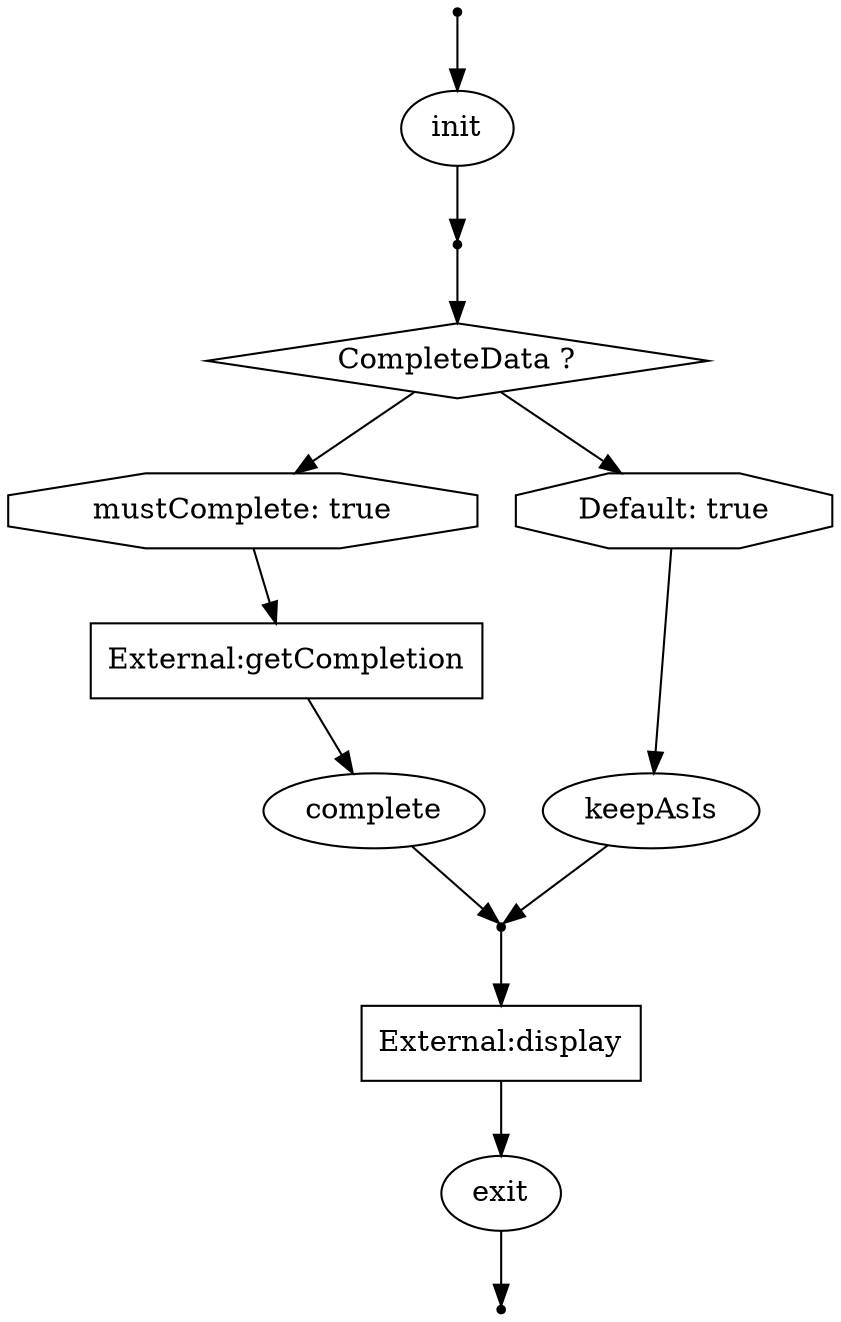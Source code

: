 // TBD
digraph "SimpleFlow" {
    splines=polyline;
    "inputDataPoint" [ label="", shape="point"  ];
    "simpleService_init" [ label="", shape="point"  ];
    "c9e2d377-d93b-424f-8347-6bb0347bd41b" [ label="External:display", shape="box"  ];
    "42b99b33-7497-4fd4-aec0-c954d548d303_simpleService_init" [ label="init", shape="ellipse"  ];
    "cond_8df6a70c-c8ba-4ef5-b5a5-c2cefcfb4d90" [ label="mustComplete: true", shape="octagon"  ];
    "exit" [ label="", shape="point"  ];
    "7c3ad8ea-2c81-4b50-b51b-8af0005c2d14_exit" [ label="exit", shape="ellipse"  ];
    "cbd47056-a116-4810-9adc-2ef685c8a245" [ label="External:getCompletion", shape="box"  ];
    "condGrp_d4bb00bd-c28c-42e3-9325-4d4b046a5f94" [ label="CompleteData ?", shape="diamond"  ];
    "db0cd26e-dae7-4eac-a9f8-a9656077d3b9_simpleService_complete" [ label="complete", shape="ellipse"  ];
    "complete" [ label="", shape="point"  ];
    "cond_fe3ebed6-17ab-4b8a-887e-9a1e3330b75b" [ label="Default: true", shape="octagon"  ];
    "28234d07-13af-4b6f-a9b4-fd1ff401be7b_simpleService_keepAsIs" [ label="keepAsIs", shape="ellipse"  ];
    "inputDataPoint" -> "42b99b33-7497-4fd4-aec0-c954d548d303_simpleService_init" [  ];
    "42b99b33-7497-4fd4-aec0-c954d548d303_simpleService_init" -> "simpleService_init" [  ];
    "simpleService_init" -> "condGrp_d4bb00bd-c28c-42e3-9325-4d4b046a5f94" [  ];
    "condGrp_d4bb00bd-c28c-42e3-9325-4d4b046a5f94" -> "cond_8df6a70c-c8ba-4ef5-b5a5-c2cefcfb4d90" [  ];
    "cond_8df6a70c-c8ba-4ef5-b5a5-c2cefcfb4d90" -> "cbd47056-a116-4810-9adc-2ef685c8a245" [  ];
    "cbd47056-a116-4810-9adc-2ef685c8a245" -> "db0cd26e-dae7-4eac-a9f8-a9656077d3b9_simpleService_complete" [  ];
    "db0cd26e-dae7-4eac-a9f8-a9656077d3b9_simpleService_complete" -> "complete" [  ];
    "condGrp_d4bb00bd-c28c-42e3-9325-4d4b046a5f94" -> "cond_fe3ebed6-17ab-4b8a-887e-9a1e3330b75b" [  ];
    "cond_fe3ebed6-17ab-4b8a-887e-9a1e3330b75b" -> "28234d07-13af-4b6f-a9b4-fd1ff401be7b_simpleService_keepAsIs" [  ];
    "28234d07-13af-4b6f-a9b4-fd1ff401be7b_simpleService_keepAsIs" -> "complete" [  ];
    "complete" -> "c9e2d377-d93b-424f-8347-6bb0347bd41b" [  ];
    "c9e2d377-d93b-424f-8347-6bb0347bd41b" -> "7c3ad8ea-2c81-4b50-b51b-8af0005c2d14_exit" [  ];
    "7c3ad8ea-2c81-4b50-b51b-8af0005c2d14_exit" -> "exit" [  ];
}